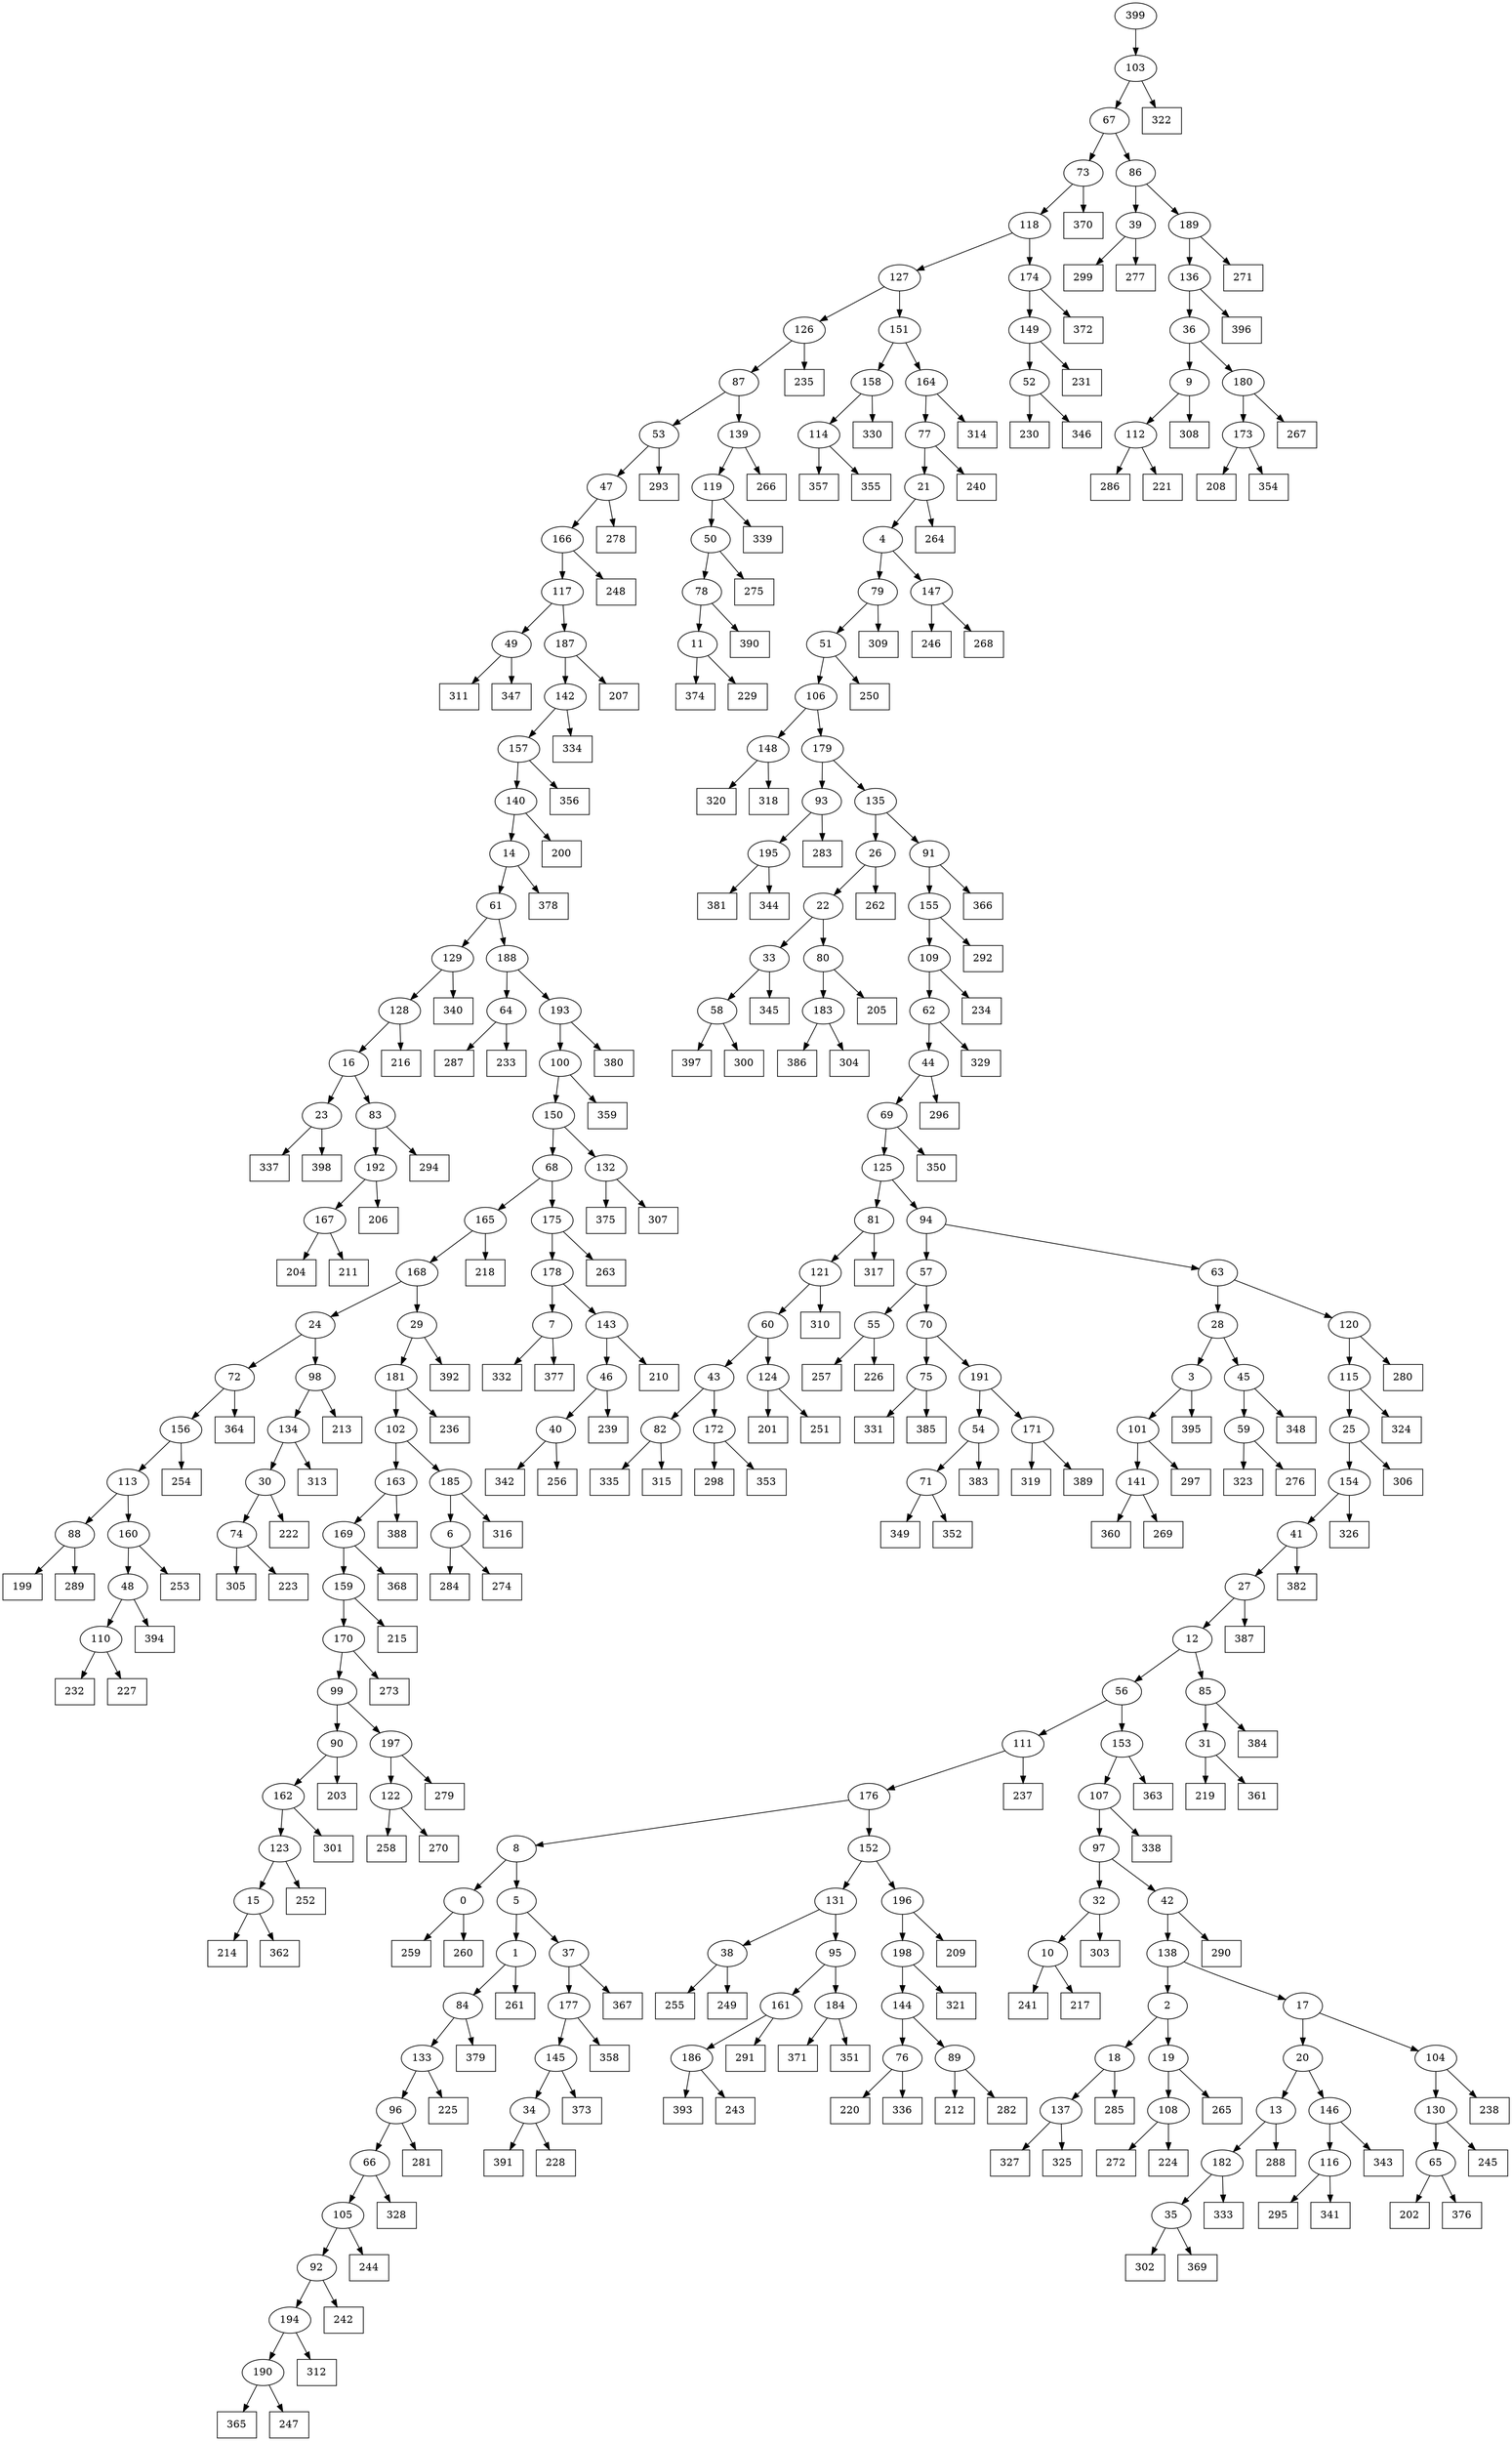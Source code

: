 digraph G {
0[label="0"];
1[label="1"];
2[label="2"];
3[label="3"];
4[label="4"];
5[label="5"];
6[label="6"];
7[label="7"];
8[label="8"];
9[label="9"];
10[label="10"];
11[label="11"];
12[label="12"];
13[label="13"];
14[label="14"];
15[label="15"];
16[label="16"];
17[label="17"];
18[label="18"];
19[label="19"];
20[label="20"];
21[label="21"];
22[label="22"];
23[label="23"];
24[label="24"];
25[label="25"];
26[label="26"];
27[label="27"];
28[label="28"];
29[label="29"];
30[label="30"];
31[label="31"];
32[label="32"];
33[label="33"];
34[label="34"];
35[label="35"];
36[label="36"];
37[label="37"];
38[label="38"];
39[label="39"];
40[label="40"];
41[label="41"];
42[label="42"];
43[label="43"];
44[label="44"];
45[label="45"];
46[label="46"];
47[label="47"];
48[label="48"];
49[label="49"];
50[label="50"];
51[label="51"];
52[label="52"];
53[label="53"];
54[label="54"];
55[label="55"];
56[label="56"];
57[label="57"];
58[label="58"];
59[label="59"];
60[label="60"];
61[label="61"];
62[label="62"];
63[label="63"];
64[label="64"];
65[label="65"];
66[label="66"];
67[label="67"];
68[label="68"];
69[label="69"];
70[label="70"];
71[label="71"];
72[label="72"];
73[label="73"];
74[label="74"];
75[label="75"];
76[label="76"];
77[label="77"];
78[label="78"];
79[label="79"];
80[label="80"];
81[label="81"];
82[label="82"];
83[label="83"];
84[label="84"];
85[label="85"];
86[label="86"];
87[label="87"];
88[label="88"];
89[label="89"];
90[label="90"];
91[label="91"];
92[label="92"];
93[label="93"];
94[label="94"];
95[label="95"];
96[label="96"];
97[label="97"];
98[label="98"];
99[label="99"];
100[label="100"];
101[label="101"];
102[label="102"];
103[label="103"];
104[label="104"];
105[label="105"];
106[label="106"];
107[label="107"];
108[label="108"];
109[label="109"];
110[label="110"];
111[label="111"];
112[label="112"];
113[label="113"];
114[label="114"];
115[label="115"];
116[label="116"];
117[label="117"];
118[label="118"];
119[label="119"];
120[label="120"];
121[label="121"];
122[label="122"];
123[label="123"];
124[label="124"];
125[label="125"];
126[label="126"];
127[label="127"];
128[label="128"];
129[label="129"];
130[label="130"];
131[label="131"];
132[label="132"];
133[label="133"];
134[label="134"];
135[label="135"];
136[label="136"];
137[label="137"];
138[label="138"];
139[label="139"];
140[label="140"];
141[label="141"];
142[label="142"];
143[label="143"];
144[label="144"];
145[label="145"];
146[label="146"];
147[label="147"];
148[label="148"];
149[label="149"];
150[label="150"];
151[label="151"];
152[label="152"];
153[label="153"];
154[label="154"];
155[label="155"];
156[label="156"];
157[label="157"];
158[label="158"];
159[label="159"];
160[label="160"];
161[label="161"];
162[label="162"];
163[label="163"];
164[label="164"];
165[label="165"];
166[label="166"];
167[label="167"];
168[label="168"];
169[label="169"];
170[label="170"];
171[label="171"];
172[label="172"];
173[label="173"];
174[label="174"];
175[label="175"];
176[label="176"];
177[label="177"];
178[label="178"];
179[label="179"];
180[label="180"];
181[label="181"];
182[label="182"];
183[label="183"];
184[label="184"];
185[label="185"];
186[label="186"];
187[label="187"];
188[label="188"];
189[label="189"];
190[label="190"];
191[label="191"];
192[label="192"];
193[label="193"];
194[label="194"];
195[label="195"];
196[label="196"];
197[label="197"];
198[label="198"];
199[shape=box,label="374"];
200[shape=box,label="302"];
201[shape=box,label="212"];
202[shape=box,label="384"];
203[shape=box,label="367"];
204[shape=box,label="335"];
205[shape=box,label="240"];
206[shape=box,label="265"];
207[shape=box,label="380"];
208[shape=box,label="219"];
209[shape=box,label="369"];
210[shape=box,label="333"];
211[shape=box,label="337"];
212[shape=box,label="266"];
213[shape=box,label="391"];
214[shape=box,label="298"];
215[shape=box,label="338"];
216[shape=box,label="323"];
217[shape=box,label="366"];
218[shape=box,label="257"];
219[shape=box,label="272"];
220[shape=box,label="305"];
221[shape=box,label="259"];
222[shape=box,label="321"];
223[shape=box,label="287"];
224[shape=box,label="207"];
225[shape=box,label="303"];
226[shape=box,label="332"];
227[shape=box,label="208"];
228[shape=box,label="225"];
229[shape=box,label="299"];
230[shape=box,label="306"];
231[shape=box,label="313"];
232[shape=box,label="230"];
233[shape=box,label="319"];
234[shape=box,label="199"];
235[shape=box,label="239"];
236[shape=box,label="260"];
237[shape=box,label="290"];
238[shape=box,label="205"];
239[shape=box,label="387"];
240[shape=box,label="275"];
241[shape=box,label="246"];
242[shape=box,label="203"];
243[shape=box,label="331"];
244[shape=box,label="252"];
245[shape=box,label="316"];
246[shape=box,label="393"];
247[shape=box,label="206"];
248[shape=box,label="314"];
249[shape=box,label="343"];
250[shape=box,label="294"];
251[shape=box,label="276"];
252[shape=box,label="395"];
253[shape=box,label="255"];
254[shape=box,label="250"];
255[shape=box,label="268"];
256[shape=box,label="368"];
257[shape=box,label="310"];
258[shape=box,label="375"];
259[shape=box,label="209"];
260[shape=box,label="238"];
261[shape=box,label="204"];
262[shape=box,label="301"];
263[shape=box,label="214"];
264[shape=box,label="284"];
265[shape=box,label="253"];
266[shape=box,label="354"];
267[shape=box,label="291"];
268[shape=box,label="365"];
269[shape=box,label="200"];
270[shape=box,label="342"];
271[shape=box,label="228"];
272[shape=box,label="263"];
273[shape=box,label="373"];
274[shape=box,label="289"];
275[shape=box,label="258"];
276[shape=box,label="359"];
277[shape=box,label="390"];
278[shape=box,label="357"];
279[shape=box,label="286"];
280[shape=box,label="308"];
281[shape=box,label="292"];
282[shape=box,label="267"];
283[shape=box,label="355"];
284[shape=box,label="235"];
285[shape=box,label="386"];
286[shape=box,label="285"];
287[shape=box,label="370"];
288[shape=box,label="278"];
289[shape=box,label="288"];
290[shape=box,label="324"];
291[shape=box,label="243"];
292[shape=box,label="327"];
293[shape=box,label="274"];
294[shape=box,label="226"];
295[shape=box,label="334"];
296[shape=box,label="304"];
297[shape=box,label="312"];
298[shape=box,label="378"];
299[shape=box,label="392"];
300[shape=box,label="245"];
301[shape=box,label="223"];
302[shape=box,label="211"];
303[shape=box,label="222"];
304[shape=box,label="201"];
305[shape=box,label="232"];
306[shape=box,label="383"];
307[shape=box,label="244"];
308[shape=box,label="349"];
309[shape=box,label="346"];
310[shape=box,label="220"];
311[shape=box,label="320"];
312[shape=box,label="242"];
313[shape=box,label="317"];
314[shape=box,label="397"];
315[shape=box,label="221"];
316[shape=box,label="371"];
317[shape=box,label="280"];
318[shape=box,label="279"];
319[shape=box,label="377"];
320[shape=box,label="352"];
321[shape=box,label="360"];
322[shape=box,label="241"];
323[shape=box,label="296"];
324[shape=box,label="336"];
325[shape=box,label="388"];
326[shape=box,label="325"];
327[shape=box,label="202"];
328[shape=box,label="300"];
329[shape=box,label="273"];
330[shape=box,label="350"];
331[shape=box,label="216"];
332[shape=box,label="396"];
333[shape=box,label="382"];
334[shape=box,label="233"];
335[shape=box,label="351"];
336[shape=box,label="361"];
337[shape=box,label="270"];
338[shape=box,label="315"];
339[shape=box,label="340"];
340[shape=box,label="326"];
341[shape=box,label="311"];
342[shape=box,label="249"];
343[shape=box,label="248"];
344[shape=box,label="236"];
345[shape=box,label="356"];
346[shape=box,label="218"];
347[shape=box,label="330"];
348[shape=box,label="385"];
349[shape=box,label="293"];
350[shape=box,label="295"];
351[shape=box,label="217"];
352[shape=box,label="237"];
353[shape=box,label="309"];
354[shape=box,label="271"];
355[shape=box,label="358"];
356[shape=box,label="307"];
357[shape=box,label="269"];
358[shape=box,label="256"];
359[shape=box,label="215"];
360[shape=box,label="261"];
361[shape=box,label="341"];
362[shape=box,label="364"];
363[shape=box,label="348"];
364[shape=box,label="394"];
365[shape=box,label="318"];
366[shape=box,label="329"];
367[shape=box,label="297"];
368[shape=box,label="283"];
369[shape=box,label="376"];
370[shape=box,label="362"];
371[shape=box,label="229"];
372[shape=box,label="247"];
373[shape=box,label="262"];
374[shape=box,label="381"];
375[shape=box,label="347"];
376[shape=box,label="224"];
377[shape=box,label="282"];
378[shape=box,label="254"];
379[shape=box,label="277"];
380[shape=box,label="231"];
381[shape=box,label="379"];
382[shape=box,label="264"];
383[shape=box,label="328"];
384[shape=box,label="234"];
385[shape=box,label="372"];
386[shape=box,label="213"];
387[shape=box,label="322"];
388[shape=box,label="339"];
389[shape=box,label="281"];
390[shape=box,label="227"];
391[shape=box,label="251"];
392[shape=box,label="353"];
393[shape=box,label="389"];
394[shape=box,label="363"];
395[shape=box,label="344"];
396[shape=box,label="345"];
397[shape=box,label="398"];
398[shape=box,label="210"];
399[label="399"];
174->385 ;
124->304 ;
0->221 ;
74->220 ;
164->248 ;
51->254 ;
49->375 ;
160->265 ;
130->300 ;
171->393 ;
89->201 ;
148->311 ;
45->363 ;
123->244 ;
179->93 ;
78->277 ;
185->245 ;
76->310 ;
15->370 ;
26->373 ;
37->203 ;
53->349 ;
104->260 ;
55->218 ;
4->79 ;
110->390 ;
80->238 ;
148->365 ;
11->199 ;
39->229 ;
34->213 ;
172->392 ;
157->140 ;
155->281 ;
85->31 ;
31->336 ;
10->322 ;
181->344 ;
40->270 ;
6->264 ;
192->247 ;
197->122 ;
13->289 ;
136->332 ;
149->380 ;
35->209 ;
63->28 ;
134->30 ;
85->202 ;
31->208 ;
7->226 ;
183->285 ;
56->111 ;
111->352 ;
19->206 ;
86->39 ;
182->35 ;
96->389 ;
158->114 ;
87->53 ;
69->330 ;
91->217 ;
139->212 ;
186->246 ;
30->74 ;
74->301 ;
189->354 ;
76->324 ;
169->256 ;
187->224 ;
20->13 ;
120->317 ;
52->232 ;
9->280 ;
114->283 ;
125->94 ;
142->157 ;
157->345 ;
196->259 ;
191->171 ;
171->233 ;
192->167 ;
181->102 ;
94->63 ;
63->120 ;
90->162 ;
27->239 ;
167->302 ;
28->3 ;
3->252 ;
12->56 ;
6->293 ;
141->357 ;
175->178 ;
118->127 ;
154->340 ;
68->165 ;
66->105 ;
173->266 ;
25->154 ;
161->186 ;
145->273 ;
399->103 ;
95->161 ;
92->312 ;
55->294 ;
147->255 ;
184->335 ;
5->1 ;
165->346 ;
81->313 ;
51->106 ;
12->85 ;
102->185 ;
185->6 ;
38->342 ;
151->158 ;
21->4 ;
66->383 ;
193->100 ;
153->107 ;
101->367 ;
49->341 ;
30->303 ;
32->225 ;
166->343 ;
77->21 ;
166->117 ;
117->49 ;
75->348 ;
92->194 ;
75->243 ;
127->126 ;
126->87 ;
141->321 ;
86->189 ;
33->58 ;
58->328 ;
161->267 ;
61->129 ;
79->51 ;
41->333 ;
62->366 ;
110->305 ;
167->261 ;
155->109 ;
111->176 ;
87->139 ;
175->272 ;
122->337 ;
131->95 ;
95->184 ;
182->210 ;
193->207 ;
36->9 ;
91->155 ;
163->169 ;
1->360 ;
101->141 ;
88->234 ;
4->147 ;
137->326 ;
102->163 ;
163->325 ;
65->327 ;
128->16 ;
59->216 ;
106->179 ;
179->135 ;
132->258 ;
61->188 ;
188->193 ;
117->187 ;
132->356 ;
108->376 ;
105->92 ;
136->36 ;
186->291 ;
119->50 ;
50->240 ;
94->57 ;
57->55 ;
17->20 ;
44->69 ;
113->88 ;
88->274 ;
79->353 ;
16->83 ;
144->89 ;
89->377 ;
16->23 ;
23->397 ;
122->275 ;
52->309 ;
126->284 ;
109->62 ;
2->19 ;
29->181 ;
18->286 ;
115->25 ;
112->279 ;
84->381 ;
58->314 ;
194->190 ;
190->268 ;
29->299 ;
19->108 ;
108->219 ;
121->257 ;
98->386 ;
73->287 ;
82->204 ;
14->298 ;
0->236 ;
97->42 ;
42->237 ;
189->136 ;
107->215 ;
33->396 ;
147->241 ;
1->84 ;
169->159 ;
159->359 ;
50->78 ;
109->384 ;
105->307 ;
125->81 ;
81->121 ;
13->182 ;
22->33 ;
194->297 ;
154->41 ;
41->27 ;
146->249 ;
10->351 ;
8->5 ;
38->253 ;
162->123 ;
123->15 ;
137->292 ;
27->12 ;
65->369 ;
130->65 ;
53->47 ;
23->211 ;
162->262 ;
138->2 ;
2->18 ;
78->11 ;
116->350 ;
25->230 ;
177->145 ;
195->395 ;
156->113 ;
113->160 ;
100->150 ;
67->73 ;
156->378 ;
198->222 ;
36->180 ;
103->387 ;
37->177 ;
107->97 ;
97->32 ;
135->91 ;
160->48 ;
48->110 ;
197->318 ;
46->40 ;
40->358 ;
9->112 ;
112->315 ;
184->316 ;
139->119 ;
119->388 ;
47->288 ;
7->319 ;
70->191 ;
129->128 ;
114->278 ;
60->43 ;
120->115 ;
118->174 ;
174->149 ;
11->371 ;
180->173 ;
173->227 ;
28->45 ;
188->64 ;
64->334 ;
121->60 ;
20->146 ;
177->355 ;
178->143 ;
143->398 ;
43->82 ;
82->338 ;
83->250 ;
42->138 ;
138->17 ;
73->118 ;
99->90 ;
90->242 ;
32->10 ;
165->168 ;
168->29 ;
47->166 ;
133->96 ;
96->66 ;
71->320 ;
135->26 ;
170->329 ;
198->144 ;
144->76 ;
72->362 ;
45->59 ;
59->251 ;
83->192 ;
103->67 ;
67->86 ;
18->137 ;
93->195 ;
195->374 ;
159->170 ;
168->24 ;
24->72 ;
149->52 ;
146->116 ;
116->361 ;
48->364 ;
84->133 ;
133->228 ;
129->339 ;
72->156 ;
43->172 ;
172->214 ;
21->382 ;
170->99 ;
99->197 ;
64->223 ;
80->183 ;
183->296 ;
15->263 ;
24->98 ;
115->290 ;
54->71 ;
71->308 ;
3->101 ;
176->8 ;
8->0 ;
178->7 ;
60->124 ;
124->391 ;
56->153 ;
153->394 ;
35->200 ;
164->77 ;
77->205 ;
100->276 ;
191->54 ;
54->306 ;
158->347 ;
98->134 ;
134->231 ;
180->282 ;
62->44 ;
44->323 ;
5->37 ;
187->142 ;
142->295 ;
150->132 ;
176->152 ;
152->131 ;
145->34 ;
34->271 ;
93->368 ;
150->68 ;
68->175 ;
69->125 ;
17->104 ;
104->130 ;
39->379 ;
127->151 ;
151->164 ;
140->269 ;
26->22 ;
22->80 ;
190->372 ;
140->14 ;
14->61 ;
106->148 ;
57->70 ;
70->75 ;
131->38 ;
152->196 ;
196->198 ;
128->331 ;
143->46 ;
46->235 ;
}
